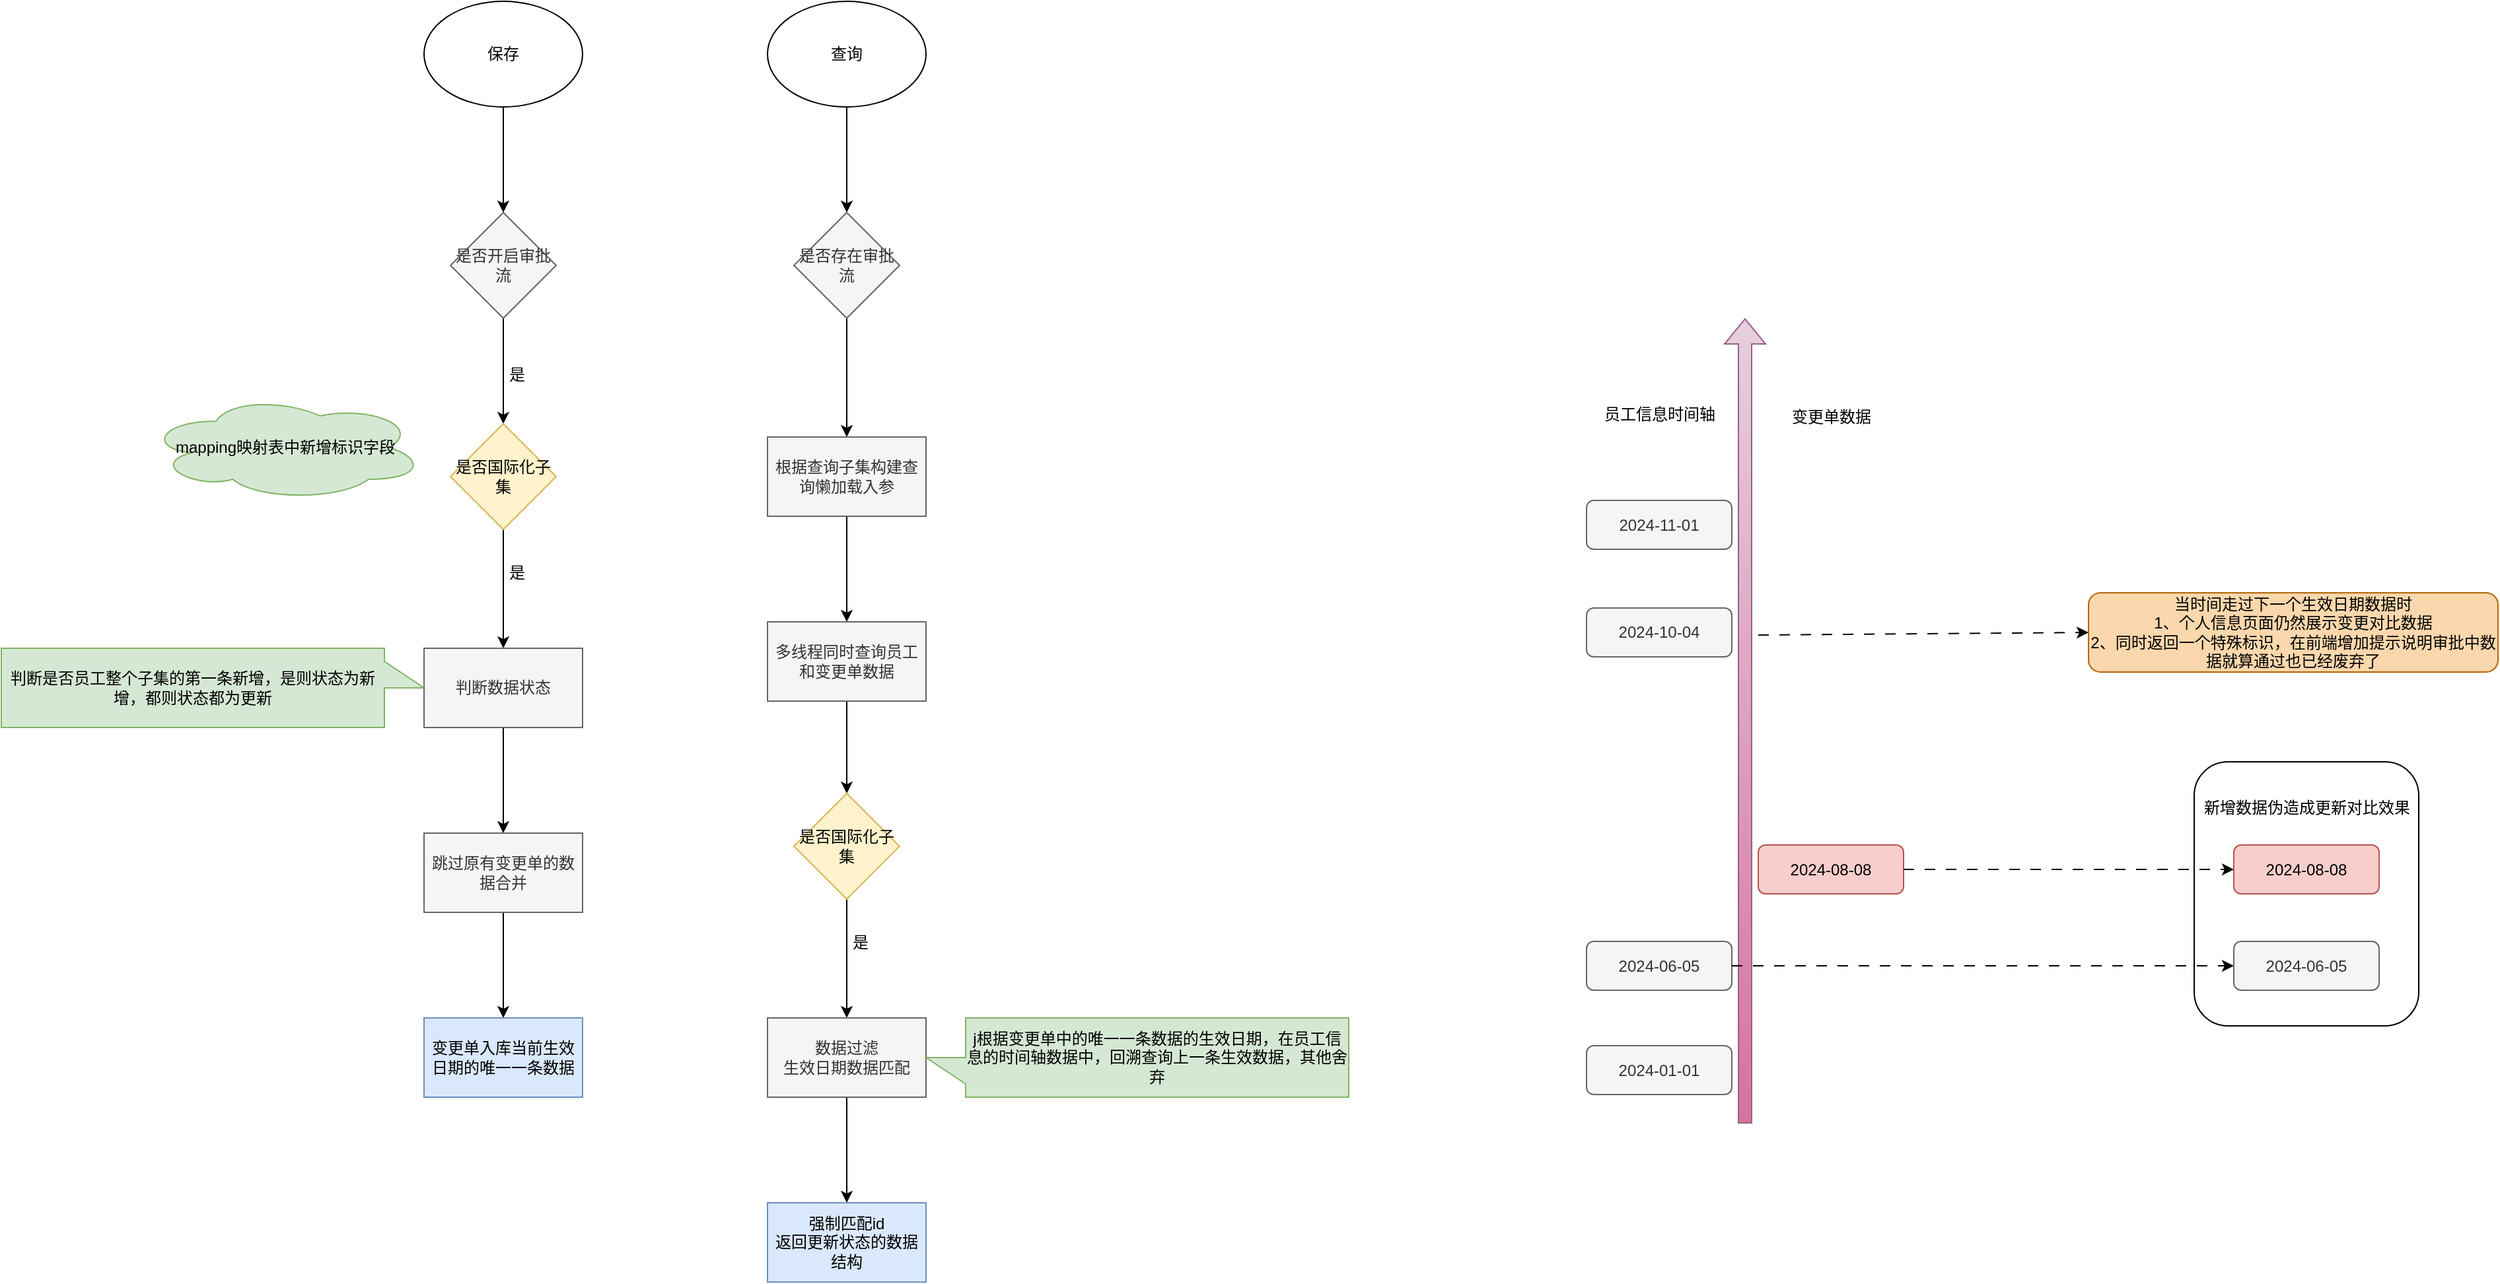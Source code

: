 <mxfile version="24.7.6">
  <diagram name="第 1 页" id="TP6duMjD6jD-vEjOBPa7">
    <mxGraphModel dx="2261" dy="749" grid="1" gridSize="10" guides="1" tooltips="1" connect="1" arrows="1" fold="1" page="1" pageScale="1" pageWidth="827" pageHeight="1169" math="0" shadow="0">
      <root>
        <mxCell id="0" />
        <mxCell id="1" parent="0" />
        <mxCell id="ioWnOrtHQaxdAY9Hsreb-54" value="" style="rounded=1;whiteSpace=wrap;html=1;" parent="1" vertex="1">
          <mxGeometry x="1450" y="736" width="170" height="200" as="geometry" />
        </mxCell>
        <mxCell id="ioWnOrtHQaxdAY9Hsreb-6" value="" style="edgeStyle=orthogonalEdgeStyle;rounded=0;orthogonalLoop=1;jettySize=auto;html=1;" parent="1" source="ioWnOrtHQaxdAY9Hsreb-1" target="ioWnOrtHQaxdAY9Hsreb-5" edge="1">
          <mxGeometry relative="1" as="geometry" />
        </mxCell>
        <mxCell id="ioWnOrtHQaxdAY9Hsreb-1" value="保存" style="ellipse;whiteSpace=wrap;html=1;" parent="1" vertex="1">
          <mxGeometry x="110" y="160" width="120" height="80" as="geometry" />
        </mxCell>
        <mxCell id="ioWnOrtHQaxdAY9Hsreb-23" value="" style="edgeStyle=orthogonalEdgeStyle;rounded=0;orthogonalLoop=1;jettySize=auto;html=1;" parent="1" source="ioWnOrtHQaxdAY9Hsreb-2" target="ioWnOrtHQaxdAY9Hsreb-22" edge="1">
          <mxGeometry relative="1" as="geometry" />
        </mxCell>
        <mxCell id="ioWnOrtHQaxdAY9Hsreb-2" value="查询" style="ellipse;whiteSpace=wrap;html=1;" parent="1" vertex="1">
          <mxGeometry x="370" y="160" width="120" height="80" as="geometry" />
        </mxCell>
        <mxCell id="ioWnOrtHQaxdAY9Hsreb-11" value="" style="edgeStyle=orthogonalEdgeStyle;rounded=0;orthogonalLoop=1;jettySize=auto;html=1;" parent="1" source="ioWnOrtHQaxdAY9Hsreb-5" target="ioWnOrtHQaxdAY9Hsreb-10" edge="1">
          <mxGeometry relative="1" as="geometry" />
        </mxCell>
        <mxCell id="ioWnOrtHQaxdAY9Hsreb-5" value="是否开启审批流" style="rhombus;whiteSpace=wrap;html=1;fillColor=#f5f5f5;fontColor=#333333;strokeColor=#666666;" parent="1" vertex="1">
          <mxGeometry x="130" y="320" width="80" height="80" as="geometry" />
        </mxCell>
        <mxCell id="ioWnOrtHQaxdAY9Hsreb-14" value="" style="edgeStyle=orthogonalEdgeStyle;rounded=0;orthogonalLoop=1;jettySize=auto;html=1;" parent="1" source="ioWnOrtHQaxdAY9Hsreb-10" target="ioWnOrtHQaxdAY9Hsreb-13" edge="1">
          <mxGeometry relative="1" as="geometry" />
        </mxCell>
        <mxCell id="ioWnOrtHQaxdAY9Hsreb-10" value="是否国际化子集" style="rhombus;whiteSpace=wrap;html=1;fillColor=#fff2cc;strokeColor=#d6b656;" parent="1" vertex="1">
          <mxGeometry x="130" y="480" width="80" height="80" as="geometry" />
        </mxCell>
        <mxCell id="ioWnOrtHQaxdAY9Hsreb-12" value="是" style="text;html=1;align=center;verticalAlign=middle;resizable=0;points=[];autosize=1;strokeColor=none;fillColor=none;" parent="1" vertex="1">
          <mxGeometry x="160" y="428" width="40" height="30" as="geometry" />
        </mxCell>
        <mxCell id="ioWnOrtHQaxdAY9Hsreb-19" value="" style="edgeStyle=orthogonalEdgeStyle;rounded=0;orthogonalLoop=1;jettySize=auto;html=1;" parent="1" source="ioWnOrtHQaxdAY9Hsreb-13" target="ioWnOrtHQaxdAY9Hsreb-18" edge="1">
          <mxGeometry relative="1" as="geometry" />
        </mxCell>
        <mxCell id="ioWnOrtHQaxdAY9Hsreb-13" value="判断数据状态" style="whiteSpace=wrap;html=1;fillColor=#f5f5f5;strokeColor=#666666;fontColor=#333333;" parent="1" vertex="1">
          <mxGeometry x="110" y="650" width="120" height="60" as="geometry" />
        </mxCell>
        <mxCell id="ioWnOrtHQaxdAY9Hsreb-15" value="是" style="text;html=1;align=center;verticalAlign=middle;resizable=0;points=[];autosize=1;strokeColor=none;fillColor=none;" parent="1" vertex="1">
          <mxGeometry x="160" y="578" width="40" height="30" as="geometry" />
        </mxCell>
        <mxCell id="ioWnOrtHQaxdAY9Hsreb-16" value="mapping映射表中新增标识字段" style="ellipse;shape=cloud;whiteSpace=wrap;html=1;fillColor=#d5e8d4;strokeColor=#82b366;" parent="1" vertex="1">
          <mxGeometry x="-100" y="458" width="210" height="80" as="geometry" />
        </mxCell>
        <mxCell id="ioWnOrtHQaxdAY9Hsreb-17" value="&lt;div&gt;判断是否员工整个子集的第一条新增，是则状态为新增，都则状态都为更新&lt;/div&gt;" style="shape=callout;whiteSpace=wrap;html=1;perimeter=calloutPerimeter;direction=north;fillColor=#d5e8d4;strokeColor=#82b366;" parent="1" vertex="1">
          <mxGeometry x="-210" y="650" width="320" height="60" as="geometry" />
        </mxCell>
        <mxCell id="ioWnOrtHQaxdAY9Hsreb-21" value="" style="edgeStyle=orthogonalEdgeStyle;rounded=0;orthogonalLoop=1;jettySize=auto;html=1;" parent="1" source="ioWnOrtHQaxdAY9Hsreb-18" target="ioWnOrtHQaxdAY9Hsreb-20" edge="1">
          <mxGeometry relative="1" as="geometry" />
        </mxCell>
        <mxCell id="ioWnOrtHQaxdAY9Hsreb-18" value="跳过原有变更单的数据合并" style="whiteSpace=wrap;html=1;fillColor=#f5f5f5;fontColor=#333333;strokeColor=#666666;" parent="1" vertex="1">
          <mxGeometry x="110" y="790" width="120" height="60" as="geometry" />
        </mxCell>
        <mxCell id="ioWnOrtHQaxdAY9Hsreb-20" value="变更单入库当前生效日期的唯一一条数据" style="whiteSpace=wrap;html=1;fillColor=#dae8fc;strokeColor=#6c8ebf;" parent="1" vertex="1">
          <mxGeometry x="110" y="930" width="120" height="60" as="geometry" />
        </mxCell>
        <mxCell id="ioWnOrtHQaxdAY9Hsreb-28" value="" style="edgeStyle=orthogonalEdgeStyle;rounded=0;orthogonalLoop=1;jettySize=auto;html=1;" parent="1" source="ioWnOrtHQaxdAY9Hsreb-22" target="ioWnOrtHQaxdAY9Hsreb-27" edge="1">
          <mxGeometry relative="1" as="geometry" />
        </mxCell>
        <mxCell id="ioWnOrtHQaxdAY9Hsreb-22" value="是否存在审批流" style="rhombus;whiteSpace=wrap;html=1;fillColor=#f5f5f5;fontColor=#333333;strokeColor=#666666;" parent="1" vertex="1">
          <mxGeometry x="390" y="320" width="80" height="80" as="geometry" />
        </mxCell>
        <mxCell id="ioWnOrtHQaxdAY9Hsreb-30" value="" style="edgeStyle=orthogonalEdgeStyle;rounded=0;orthogonalLoop=1;jettySize=auto;html=1;" parent="1" source="ioWnOrtHQaxdAY9Hsreb-27" target="ioWnOrtHQaxdAY9Hsreb-29" edge="1">
          <mxGeometry relative="1" as="geometry" />
        </mxCell>
        <mxCell id="ioWnOrtHQaxdAY9Hsreb-27" value="根据查询子集构建查询懒加载入参" style="whiteSpace=wrap;html=1;fillColor=#f5f5f5;strokeColor=#666666;fontColor=#333333;" parent="1" vertex="1">
          <mxGeometry x="370" y="490" width="120" height="60" as="geometry" />
        </mxCell>
        <mxCell id="ioWnOrtHQaxdAY9Hsreb-32" value="" style="edgeStyle=orthogonalEdgeStyle;rounded=0;orthogonalLoop=1;jettySize=auto;html=1;" parent="1" source="ioWnOrtHQaxdAY9Hsreb-29" target="ioWnOrtHQaxdAY9Hsreb-31" edge="1">
          <mxGeometry relative="1" as="geometry" />
        </mxCell>
        <mxCell id="ioWnOrtHQaxdAY9Hsreb-29" value="多线程同时查询员工和变更单数据" style="whiteSpace=wrap;html=1;fillColor=#f5f5f5;strokeColor=#666666;fontColor=#333333;" parent="1" vertex="1">
          <mxGeometry x="370" y="630" width="120" height="60" as="geometry" />
        </mxCell>
        <mxCell id="ioWnOrtHQaxdAY9Hsreb-34" value="" style="edgeStyle=orthogonalEdgeStyle;rounded=0;orthogonalLoop=1;jettySize=auto;html=1;" parent="1" source="ioWnOrtHQaxdAY9Hsreb-31" target="ioWnOrtHQaxdAY9Hsreb-33" edge="1">
          <mxGeometry relative="1" as="geometry" />
        </mxCell>
        <mxCell id="ioWnOrtHQaxdAY9Hsreb-31" value="&lt;span style=&quot;color: rgb(0, 0, 0);&quot;&gt;是否国际化子集&lt;/span&gt;" style="rhombus;whiteSpace=wrap;html=1;fillColor=#fff2cc;strokeColor=#d6b656;" parent="1" vertex="1">
          <mxGeometry x="390" y="760" width="80" height="80" as="geometry" />
        </mxCell>
        <mxCell id="ioWnOrtHQaxdAY9Hsreb-37" value="" style="edgeStyle=orthogonalEdgeStyle;rounded=0;orthogonalLoop=1;jettySize=auto;html=1;" parent="1" source="ioWnOrtHQaxdAY9Hsreb-33" target="ioWnOrtHQaxdAY9Hsreb-36" edge="1">
          <mxGeometry relative="1" as="geometry" />
        </mxCell>
        <mxCell id="ioWnOrtHQaxdAY9Hsreb-33" value="数据过滤&lt;div&gt;生效日期数据匹配&lt;/div&gt;" style="whiteSpace=wrap;html=1;fillColor=#f5f5f5;fontColor=#333333;strokeColor=#666666;" parent="1" vertex="1">
          <mxGeometry x="370" y="930" width="120" height="60" as="geometry" />
        </mxCell>
        <mxCell id="ioWnOrtHQaxdAY9Hsreb-35" value="是" style="text;html=1;align=center;verticalAlign=middle;resizable=0;points=[];autosize=1;strokeColor=none;fillColor=none;" parent="1" vertex="1">
          <mxGeometry x="420" y="858" width="40" height="30" as="geometry" />
        </mxCell>
        <mxCell id="ioWnOrtHQaxdAY9Hsreb-36" value="强制匹配id&lt;div&gt;返回更新状态的数据结构&lt;/div&gt;" style="whiteSpace=wrap;html=1;fillColor=#dae8fc;strokeColor=#6c8ebf;" parent="1" vertex="1">
          <mxGeometry x="370" y="1070" width="120" height="60" as="geometry" />
        </mxCell>
        <mxCell id="ioWnOrtHQaxdAY9Hsreb-38" value="j根据变更单中的唯一一条数据的生效日期，在员工信息的时间轴数据中，回溯查询上一条生效数据，其他舍弃" style="shape=callout;whiteSpace=wrap;html=1;perimeter=calloutPerimeter;direction=south;fillColor=#d5e8d4;strokeColor=#82b366;" parent="1" vertex="1">
          <mxGeometry x="490" y="930" width="320" height="60" as="geometry" />
        </mxCell>
        <mxCell id="ioWnOrtHQaxdAY9Hsreb-39" value="2024-11-01" style="rounded=1;whiteSpace=wrap;html=1;fillColor=#f5f5f5;fontColor=#333333;strokeColor=#666666;" parent="1" vertex="1">
          <mxGeometry x="990" y="538" width="110" height="37" as="geometry" />
        </mxCell>
        <mxCell id="ioWnOrtHQaxdAY9Hsreb-40" value="2024-06-05" style="rounded=1;whiteSpace=wrap;html=1;fillColor=#f5f5f5;fontColor=#333333;strokeColor=#666666;" parent="1" vertex="1">
          <mxGeometry x="990" y="872" width="110" height="37" as="geometry" />
        </mxCell>
        <mxCell id="ioWnOrtHQaxdAY9Hsreb-41" value="2024-10-04" style="rounded=1;whiteSpace=wrap;html=1;fillColor=#f5f5f5;fontColor=#333333;strokeColor=#666666;" parent="1" vertex="1">
          <mxGeometry x="990" y="619.5" width="110" height="37" as="geometry" />
        </mxCell>
        <mxCell id="ioWnOrtHQaxdAY9Hsreb-43" value="" style="shape=flexArrow;endArrow=classic;html=1;rounded=0;fillColor=#e6d0de;gradientColor=#d5739d;strokeColor=#996185;" parent="1" edge="1">
          <mxGeometry width="50" height="50" relative="1" as="geometry">
            <mxPoint x="1110" y="1010" as="sourcePoint" />
            <mxPoint x="1110" y="400" as="targetPoint" />
          </mxGeometry>
        </mxCell>
        <mxCell id="ioWnOrtHQaxdAY9Hsreb-44" value="2024-01-01" style="rounded=1;whiteSpace=wrap;html=1;fillColor=#f5f5f5;fontColor=#333333;strokeColor=#666666;" parent="1" vertex="1">
          <mxGeometry x="990" y="951" width="110" height="37" as="geometry" />
        </mxCell>
        <mxCell id="ioWnOrtHQaxdAY9Hsreb-45" value="2024-08-08" style="rounded=1;whiteSpace=wrap;html=1;fillColor=#f8cecc;strokeColor=#b85450;" parent="1" vertex="1">
          <mxGeometry x="1120" y="799" width="110" height="37" as="geometry" />
        </mxCell>
        <mxCell id="ioWnOrtHQaxdAY9Hsreb-46" value="员工信息时间轴" style="text;html=1;align=center;verticalAlign=middle;resizable=0;points=[];autosize=1;strokeColor=none;fillColor=none;" parent="1" vertex="1">
          <mxGeometry x="990" y="458" width="110" height="30" as="geometry" />
        </mxCell>
        <mxCell id="ioWnOrtHQaxdAY9Hsreb-47" value="变更单数据" style="text;html=1;align=center;verticalAlign=middle;resizable=0;points=[];autosize=1;strokeColor=none;fillColor=none;" parent="1" vertex="1">
          <mxGeometry x="1135" y="460" width="80" height="30" as="geometry" />
        </mxCell>
        <mxCell id="ioWnOrtHQaxdAY9Hsreb-50" value="" style="endArrow=classic;html=1;rounded=0;exitX=1;exitY=0.5;exitDx=0;exitDy=0;dashed=1;dashPattern=8 8;" parent="1" source="ioWnOrtHQaxdAY9Hsreb-40" target="ioWnOrtHQaxdAY9Hsreb-53" edge="1">
          <mxGeometry width="50" height="50" relative="1" as="geometry">
            <mxPoint x="1300" y="936" as="sourcePoint" />
            <mxPoint x="1480" y="891" as="targetPoint" />
          </mxGeometry>
        </mxCell>
        <mxCell id="ioWnOrtHQaxdAY9Hsreb-51" value="" style="endArrow=classic;html=1;rounded=0;exitX=1;exitY=0.5;exitDx=0;exitDy=0;dashed=1;dashPattern=8 8;" parent="1" source="ioWnOrtHQaxdAY9Hsreb-45" target="ioWnOrtHQaxdAY9Hsreb-52" edge="1">
          <mxGeometry width="50" height="50" relative="1" as="geometry">
            <mxPoint x="1264" y="816" as="sourcePoint" />
            <mxPoint x="1480" y="818" as="targetPoint" />
          </mxGeometry>
        </mxCell>
        <mxCell id="ioWnOrtHQaxdAY9Hsreb-52" value="2024-08-08" style="rounded=1;whiteSpace=wrap;html=1;fillColor=#f8cecc;strokeColor=#b85450;" parent="1" vertex="1">
          <mxGeometry x="1480" y="799" width="110" height="37" as="geometry" />
        </mxCell>
        <mxCell id="ioWnOrtHQaxdAY9Hsreb-53" value="2024-06-05" style="rounded=1;whiteSpace=wrap;html=1;fillColor=#f5f5f5;fontColor=#333333;strokeColor=#666666;" parent="1" vertex="1">
          <mxGeometry x="1480" y="872" width="110" height="37" as="geometry" />
        </mxCell>
        <mxCell id="ioWnOrtHQaxdAY9Hsreb-55" value="新增数据伪造成更新对比效果" style="text;html=1;align=center;verticalAlign=middle;resizable=0;points=[];autosize=1;strokeColor=none;fillColor=none;" parent="1" vertex="1">
          <mxGeometry x="1445" y="756" width="180" height="30" as="geometry" />
        </mxCell>
        <mxCell id="ioWnOrtHQaxdAY9Hsreb-57" value="" style="endArrow=classic;html=1;rounded=0;dashed=1;dashPattern=8 8;entryX=0;entryY=0.5;entryDx=0;entryDy=0;" parent="1" target="ioWnOrtHQaxdAY9Hsreb-58" edge="1">
          <mxGeometry width="50" height="50" relative="1" as="geometry">
            <mxPoint x="1120" y="640" as="sourcePoint" />
            <mxPoint x="1350" y="640" as="targetPoint" />
          </mxGeometry>
        </mxCell>
        <mxCell id="ioWnOrtHQaxdAY9Hsreb-58" value="当时间走过下一个生效日期数据时&lt;div&gt;1、个人信息页面仍然展示变更对比数据&lt;/div&gt;&lt;div&gt;2、同时返回一个特殊标识，在前端增加提示说明审批中数据就算通过也已经废弃了&lt;/div&gt;" style="rounded=1;whiteSpace=wrap;html=1;fillColor=#fad7ac;strokeColor=#b46504;" parent="1" vertex="1">
          <mxGeometry x="1370" y="608" width="310" height="60" as="geometry" />
        </mxCell>
      </root>
    </mxGraphModel>
  </diagram>
</mxfile>
